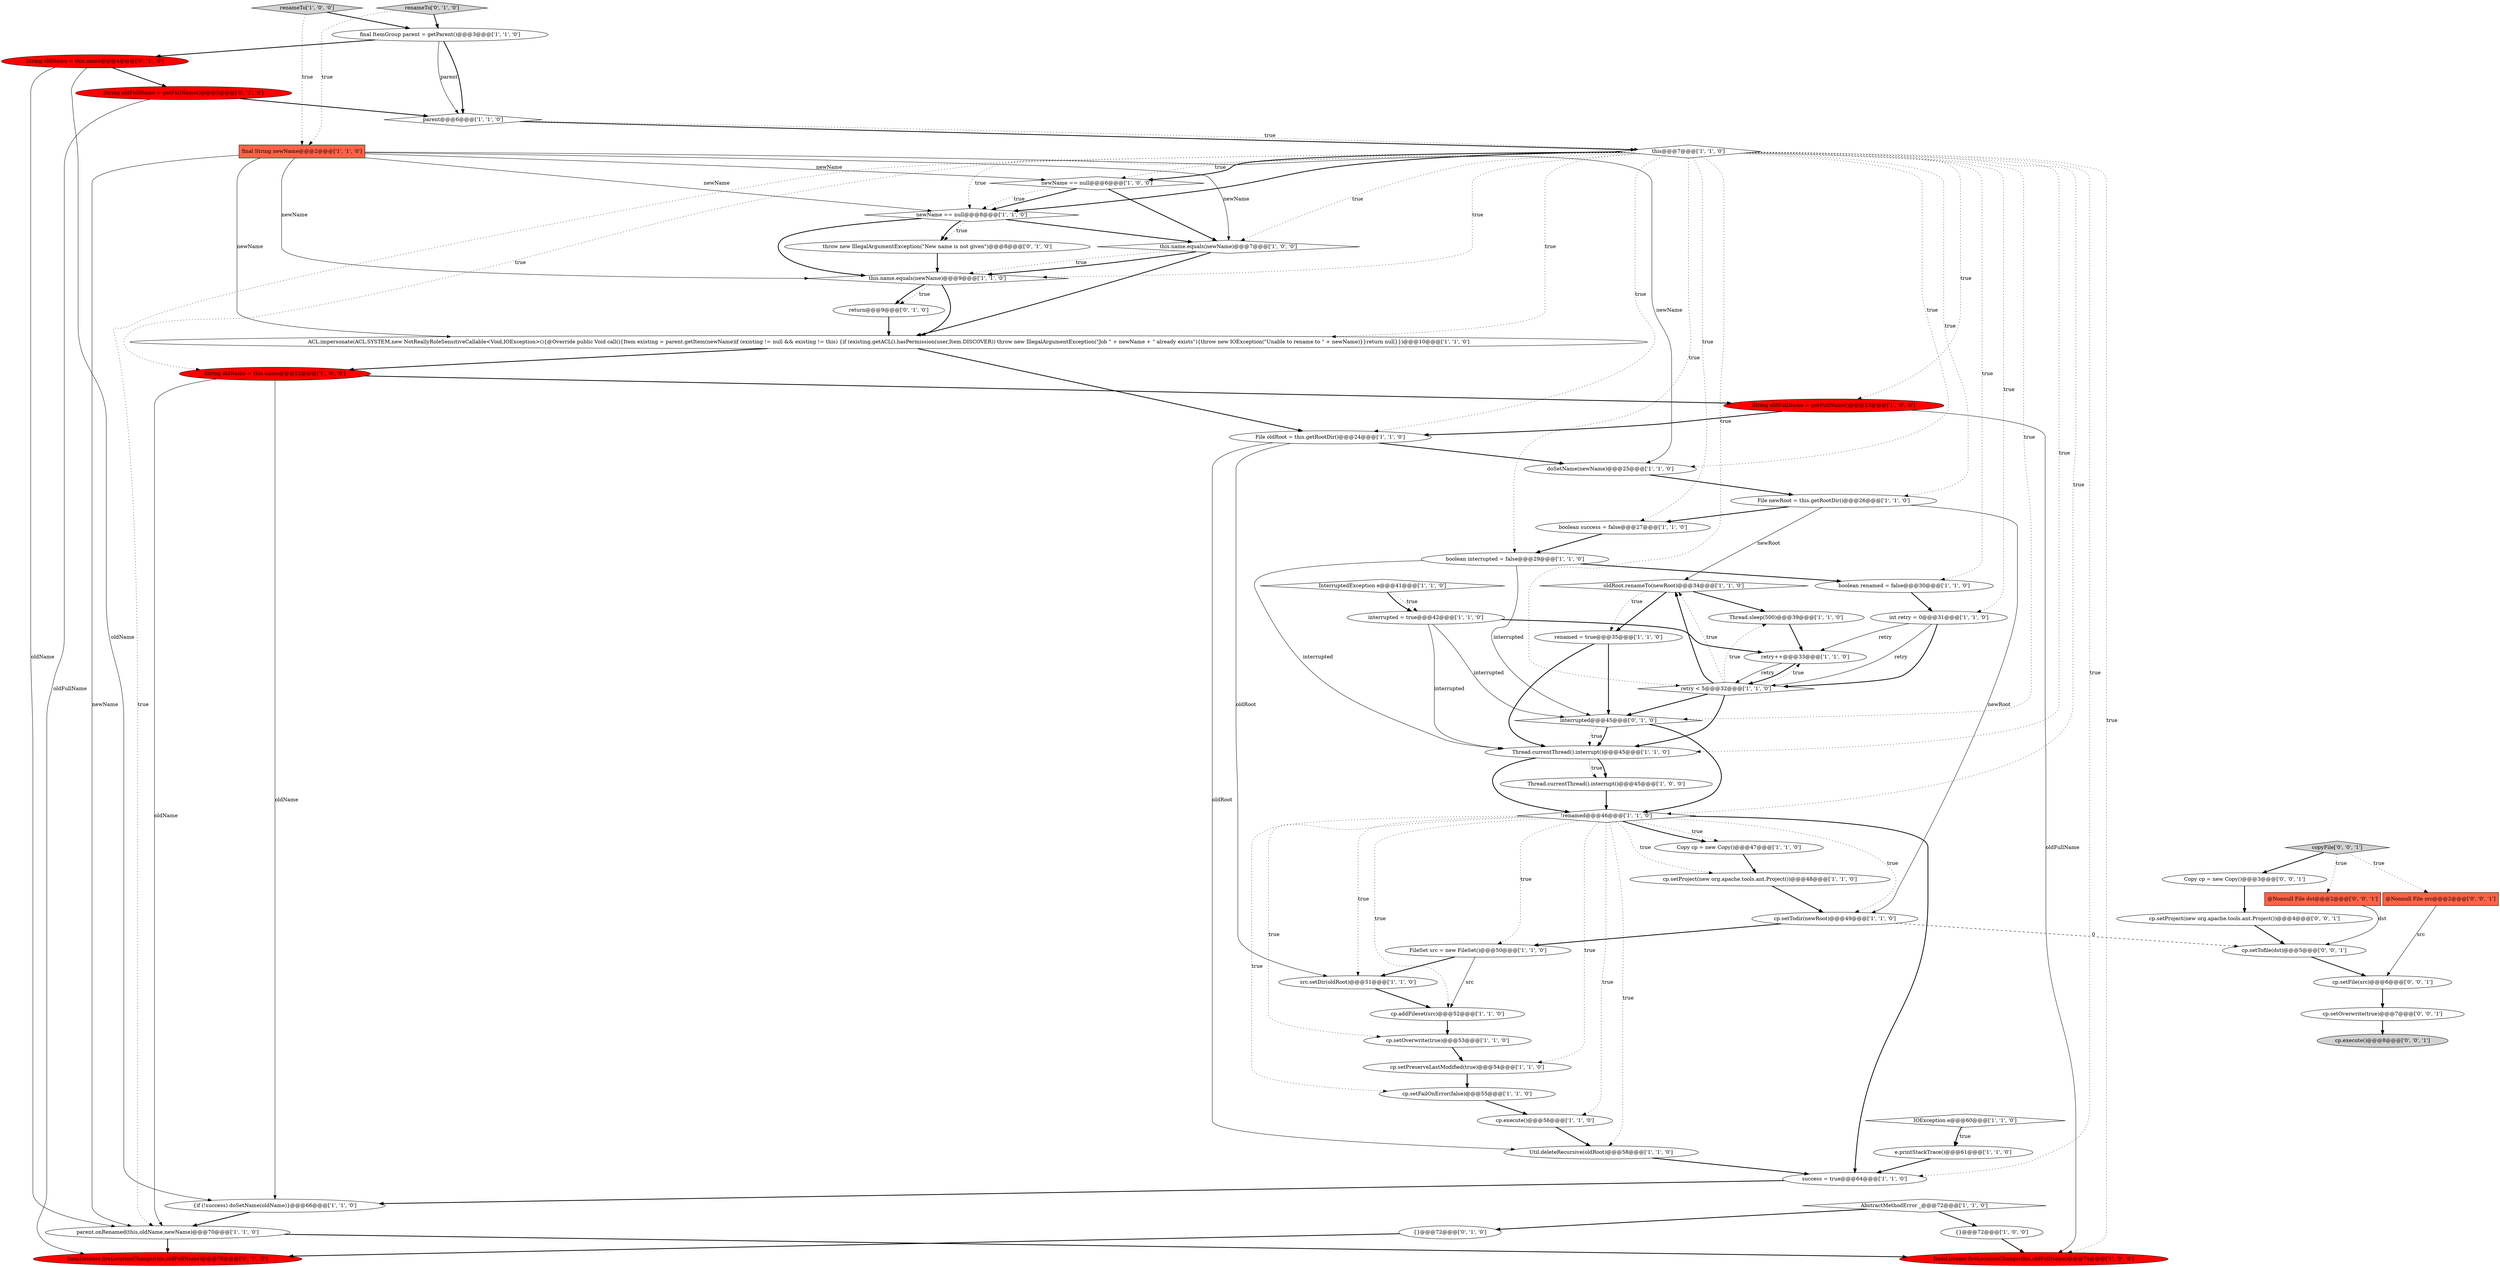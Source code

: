 digraph {
52 [style = filled, label = "throw new IllegalArgumentException(\"New name is not given\")@@@8@@@['0', '1', '0']", fillcolor = white, shape = ellipse image = "AAA0AAABBB2BBB"];
29 [style = filled, label = "oldRoot.renameTo(newRoot)@@@34@@@['1', '1', '0']", fillcolor = white, shape = diamond image = "AAA0AAABBB1BBB"];
7 [style = filled, label = "Thread.sleep(500)@@@39@@@['1', '1', '0']", fillcolor = white, shape = ellipse image = "AAA0AAABBB1BBB"];
11 [style = filled, label = "parent.onRenamed(this,oldName,newName)@@@70@@@['1', '1', '0']", fillcolor = white, shape = ellipse image = "AAA0AAABBB1BBB"];
24 [style = filled, label = "FileSet src = new FileSet()@@@50@@@['1', '1', '0']", fillcolor = white, shape = ellipse image = "AAA0AAABBB1BBB"];
22 [style = filled, label = "File newRoot = this.getRootDir()@@@26@@@['1', '1', '0']", fillcolor = white, shape = ellipse image = "AAA0AAABBB1BBB"];
9 [style = filled, label = "newName == null@@@6@@@['1', '0', '0']", fillcolor = white, shape = diamond image = "AAA0AAABBB1BBB"];
60 [style = filled, label = "cp.setTofile(dst)@@@5@@@['0', '0', '1']", fillcolor = white, shape = ellipse image = "AAA0AAABBB3BBB"];
28 [style = filled, label = "InterruptedException e@@@41@@@['1', '1', '0']", fillcolor = white, shape = diamond image = "AAA0AAABBB1BBB"];
62 [style = filled, label = "cp.setProject(new org.apache.tools.ant.Project())@@@4@@@['0', '0', '1']", fillcolor = white, shape = ellipse image = "AAA0AAABBB3BBB"];
32 [style = filled, label = "Copy cp = new Copy()@@@47@@@['1', '1', '0']", fillcolor = white, shape = ellipse image = "AAA0AAABBB1BBB"];
18 [style = filled, label = "boolean renamed = false@@@30@@@['1', '1', '0']", fillcolor = white, shape = ellipse image = "AAA0AAABBB1BBB"];
20 [style = filled, label = "renameTo['1', '0', '0']", fillcolor = lightgray, shape = diamond image = "AAA0AAABBB1BBB"];
48 [style = filled, label = "{}@@@72@@@['0', '1', '0']", fillcolor = white, shape = ellipse image = "AAA0AAABBB2BBB"];
8 [style = filled, label = "cp.setPreserveLastModified(true)@@@54@@@['1', '1', '0']", fillcolor = white, shape = ellipse image = "AAA0AAABBB1BBB"];
25 [style = filled, label = "File oldRoot = this.getRootDir()@@@24@@@['1', '1', '0']", fillcolor = white, shape = ellipse image = "AAA0AAABBB1BBB"];
5 [style = filled, label = "boolean interrupted = false@@@29@@@['1', '1', '0']", fillcolor = white, shape = ellipse image = "AAA0AAABBB1BBB"];
55 [style = filled, label = "String oldFullName = getFullName()@@@5@@@['0', '1', '0']", fillcolor = red, shape = ellipse image = "AAA1AAABBB2BBB"];
10 [style = filled, label = "this.name.equals(newName)@@@7@@@['1', '0', '0']", fillcolor = white, shape = diamond image = "AAA0AAABBB1BBB"];
56 [style = filled, label = "cp.setFile(src)@@@6@@@['0', '0', '1']", fillcolor = white, shape = ellipse image = "AAA0AAABBB3BBB"];
19 [style = filled, label = "ItemListener.fireLocationChange(this,oldFullName)@@@74@@@['1', '0', '0']", fillcolor = red, shape = ellipse image = "AAA1AAABBB1BBB"];
64 [style = filled, label = "copyFile['0', '0', '1']", fillcolor = lightgray, shape = diamond image = "AAA0AAABBB3BBB"];
36 [style = filled, label = "{if (!success) doSetName(oldName)}@@@66@@@['1', '1', '0']", fillcolor = white, shape = ellipse image = "AAA0AAABBB1BBB"];
3 [style = filled, label = "!renamed@@@46@@@['1', '1', '0']", fillcolor = white, shape = diamond image = "AAA0AAABBB1BBB"];
37 [style = filled, label = "String oldFullName = getFullName()@@@23@@@['1', '0', '0']", fillcolor = red, shape = ellipse image = "AAA1AAABBB1BBB"];
57 [style = filled, label = "@Nonnull File dst@@@2@@@['0', '0', '1']", fillcolor = tomato, shape = box image = "AAA0AAABBB3BBB"];
17 [style = filled, label = "this.name.equals(newName)@@@9@@@['1', '1', '0']", fillcolor = white, shape = diamond image = "AAA0AAABBB1BBB"];
40 [style = filled, label = "renamed = true@@@35@@@['1', '1', '0']", fillcolor = white, shape = ellipse image = "AAA0AAABBB1BBB"];
27 [style = filled, label = "cp.setFailOnError(false)@@@55@@@['1', '1', '0']", fillcolor = white, shape = ellipse image = "AAA0AAABBB1BBB"];
16 [style = filled, label = "e.printStackTrace()@@@61@@@['1', '1', '0']", fillcolor = white, shape = ellipse image = "AAA0AAABBB1BBB"];
14 [style = filled, label = "final String newName@@@2@@@['1', '1', '0']", fillcolor = tomato, shape = box image = "AAA0AAABBB1BBB"];
33 [style = filled, label = "IOException e@@@60@@@['1', '1', '0']", fillcolor = white, shape = diamond image = "AAA0AAABBB1BBB"];
50 [style = filled, label = "renameTo['0', '1', '0']", fillcolor = lightgray, shape = diamond image = "AAA0AAABBB2BBB"];
15 [style = filled, label = "int retry = 0@@@31@@@['1', '1', '0']", fillcolor = white, shape = ellipse image = "AAA0AAABBB1BBB"];
58 [style = filled, label = "Copy cp = new Copy()@@@3@@@['0', '0', '1']", fillcolor = white, shape = ellipse image = "AAA0AAABBB3BBB"];
4 [style = filled, label = "doSetName(newName)@@@25@@@['1', '1', '0']", fillcolor = white, shape = ellipse image = "AAA0AAABBB1BBB"];
35 [style = filled, label = "cp.setOverwrite(true)@@@53@@@['1', '1', '0']", fillcolor = white, shape = ellipse image = "AAA0AAABBB1BBB"];
12 [style = filled, label = "cp.addFileset(src)@@@52@@@['1', '1', '0']", fillcolor = white, shape = ellipse image = "AAA0AAABBB1BBB"];
34 [style = filled, label = "src.setDir(oldRoot)@@@51@@@['1', '1', '0']", fillcolor = white, shape = ellipse image = "AAA0AAABBB1BBB"];
0 [style = filled, label = "{}@@@72@@@['1', '0', '0']", fillcolor = white, shape = ellipse image = "AAA0AAABBB1BBB"];
39 [style = filled, label = "Util.deleteRecursive(oldRoot)@@@58@@@['1', '1', '0']", fillcolor = white, shape = ellipse image = "AAA0AAABBB1BBB"];
42 [style = filled, label = "parent@@@6@@@['1', '1', '0']", fillcolor = white, shape = diamond image = "AAA0AAABBB1BBB"];
46 [style = filled, label = "cp.execute()@@@56@@@['1', '1', '0']", fillcolor = white, shape = ellipse image = "AAA0AAABBB1BBB"];
31 [style = filled, label = "final ItemGroup parent = getParent()@@@3@@@['1', '1', '0']", fillcolor = white, shape = ellipse image = "AAA0AAABBB1BBB"];
21 [style = filled, label = "Thread.currentThread().interrupt()@@@45@@@['1', '0', '0']", fillcolor = white, shape = ellipse image = "AAA0AAABBB1BBB"];
6 [style = filled, label = "success = true@@@64@@@['1', '1', '0']", fillcolor = white, shape = ellipse image = "AAA0AAABBB1BBB"];
2 [style = filled, label = "interrupted = true@@@42@@@['1', '1', '0']", fillcolor = white, shape = ellipse image = "AAA0AAABBB1BBB"];
61 [style = filled, label = "cp.execute()@@@8@@@['0', '0', '1']", fillcolor = lightgray, shape = ellipse image = "AAA0AAABBB3BBB"];
13 [style = filled, label = "this@@@7@@@['1', '1', '0']", fillcolor = white, shape = diamond image = "AAA0AAABBB1BBB"];
41 [style = filled, label = "cp.setTodir(newRoot)@@@49@@@['1', '1', '0']", fillcolor = white, shape = ellipse image = "AAA0AAABBB1BBB"];
59 [style = filled, label = "@Nonnull File src@@@2@@@['0', '0', '1']", fillcolor = tomato, shape = box image = "AAA0AAABBB3BBB"];
54 [style = filled, label = "String oldName = this.name@@@4@@@['0', '1', '0']", fillcolor = red, shape = ellipse image = "AAA1AAABBB2BBB"];
63 [style = filled, label = "cp.setOverwrite(true)@@@7@@@['0', '0', '1']", fillcolor = white, shape = ellipse image = "AAA0AAABBB3BBB"];
23 [style = filled, label = "retry++@@@33@@@['1', '1', '0']", fillcolor = white, shape = ellipse image = "AAA0AAABBB1BBB"];
30 [style = filled, label = "String oldName = this.name@@@22@@@['1', '0', '0']", fillcolor = red, shape = ellipse image = "AAA1AAABBB1BBB"];
49 [style = filled, label = "interrupted@@@45@@@['0', '1', '0']", fillcolor = white, shape = diamond image = "AAA0AAABBB2BBB"];
26 [style = filled, label = "cp.setProject(new org.apache.tools.ant.Project())@@@48@@@['1', '1', '0']", fillcolor = white, shape = ellipse image = "AAA0AAABBB1BBB"];
45 [style = filled, label = "boolean success = false@@@27@@@['1', '1', '0']", fillcolor = white, shape = ellipse image = "AAA0AAABBB1BBB"];
43 [style = filled, label = "newName == null@@@8@@@['1', '1', '0']", fillcolor = white, shape = diamond image = "AAA0AAABBB1BBB"];
51 [style = filled, label = "return@@@9@@@['0', '1', '0']", fillcolor = white, shape = ellipse image = "AAA0AAABBB2BBB"];
44 [style = filled, label = "Thread.currentThread().interrupt()@@@45@@@['1', '1', '0']", fillcolor = white, shape = ellipse image = "AAA0AAABBB1BBB"];
38 [style = filled, label = "retry < 5@@@32@@@['1', '1', '0']", fillcolor = white, shape = diamond image = "AAA0AAABBB1BBB"];
47 [style = filled, label = "AbstractMethodError _@@@72@@@['1', '1', '0']", fillcolor = white, shape = diamond image = "AAA0AAABBB1BBB"];
53 [style = filled, label = "ItemListener.fireLocationChange(this,oldFullName)@@@76@@@['0', '1', '0']", fillcolor = red, shape = ellipse image = "AAA1AAABBB2BBB"];
1 [style = filled, label = "ACL.impersonate(ACL.SYSTEM,new NotReallyRoleSensitiveCallable<Void,IOException>(){@Override public Void call(){Item existing = parent.getItem(newName)if (existing != null && existing != this) {if (existing.getACL().hasPermission(user,Item.DISCOVER)) throw new IllegalArgumentException(\"Job \" + newName + \" already exists\"){throw new IOException(\"Unable to rename to \" + newName)}}return null}})@@@10@@@['1', '1', '0']", fillcolor = white, shape = ellipse image = "AAA0AAABBB1BBB"];
54->55 [style = bold, label=""];
40->49 [style = bold, label=""];
13->49 [style = dotted, label="true"];
44->21 [style = dotted, label="true"];
38->44 [style = bold, label=""];
2->49 [style = solid, label="interrupted"];
5->44 [style = solid, label="interrupted"];
2->44 [style = solid, label="interrupted"];
24->34 [style = bold, label=""];
39->6 [style = bold, label=""];
13->5 [style = dotted, label="true"];
10->17 [style = bold, label=""];
51->1 [style = bold, label=""];
9->10 [style = bold, label=""];
3->35 [style = dotted, label="true"];
9->43 [style = bold, label=""];
1->30 [style = bold, label=""];
13->10 [style = dotted, label="true"];
36->11 [style = bold, label=""];
3->34 [style = dotted, label="true"];
3->27 [style = dotted, label="true"];
2->23 [style = bold, label=""];
58->62 [style = bold, label=""];
3->41 [style = dotted, label="true"];
38->49 [style = bold, label=""];
22->29 [style = solid, label="newRoot"];
38->7 [style = dotted, label="true"];
35->8 [style = bold, label=""];
33->16 [style = dotted, label="true"];
13->37 [style = dotted, label="true"];
13->15 [style = dotted, label="true"];
47->0 [style = bold, label=""];
8->27 [style = bold, label=""];
13->4 [style = dotted, label="true"];
21->3 [style = bold, label=""];
55->53 [style = solid, label="oldFullName"];
13->44 [style = dotted, label="true"];
13->9 [style = dotted, label="true"];
13->6 [style = dotted, label="true"];
13->17 [style = dotted, label="true"];
15->38 [style = bold, label=""];
33->16 [style = bold, label=""];
44->21 [style = bold, label=""];
15->23 [style = solid, label="retry"];
15->38 [style = solid, label="retry"];
47->48 [style = bold, label=""];
13->3 [style = dotted, label="true"];
13->25 [style = dotted, label="true"];
0->19 [style = bold, label=""];
16->6 [style = bold, label=""];
44->3 [style = bold, label=""];
62->60 [style = bold, label=""];
18->15 [style = bold, label=""];
50->14 [style = dotted, label="true"];
28->2 [style = dotted, label="true"];
13->19 [style = dotted, label="true"];
3->26 [style = dotted, label="true"];
14->43 [style = solid, label="newName"];
54->36 [style = solid, label="oldName"];
20->31 [style = bold, label=""];
12->35 [style = bold, label=""];
46->39 [style = bold, label=""];
25->34 [style = solid, label="oldRoot"];
54->11 [style = solid, label="oldName"];
32->26 [style = bold, label=""];
31->42 [style = solid, label="parent"];
17->51 [style = bold, label=""];
27->46 [style = bold, label=""];
13->22 [style = dotted, label="true"];
49->44 [style = dotted, label="true"];
25->39 [style = solid, label="oldRoot"];
50->31 [style = bold, label=""];
13->43 [style = bold, label=""];
38->23 [style = dotted, label="true"];
7->23 [style = bold, label=""];
29->40 [style = dotted, label="true"];
9->43 [style = dotted, label="true"];
14->4 [style = solid, label="newName"];
30->11 [style = solid, label="oldName"];
49->3 [style = bold, label=""];
43->10 [style = bold, label=""];
29->40 [style = bold, label=""];
14->17 [style = solid, label="newName"];
43->52 [style = dotted, label="true"];
10->1 [style = bold, label=""];
37->19 [style = solid, label="oldFullName"];
4->22 [style = bold, label=""];
5->49 [style = solid, label="interrupted"];
60->56 [style = bold, label=""];
13->45 [style = dotted, label="true"];
23->38 [style = solid, label="retry"];
13->18 [style = dotted, label="true"];
64->57 [style = dotted, label="true"];
17->1 [style = bold, label=""];
22->45 [style = bold, label=""];
59->56 [style = solid, label="src"];
14->1 [style = solid, label="newName"];
37->25 [style = bold, label=""];
49->44 [style = bold, label=""];
20->14 [style = dotted, label="true"];
3->6 [style = bold, label=""];
5->18 [style = bold, label=""];
13->38 [style = dotted, label="true"];
55->42 [style = bold, label=""];
3->24 [style = dotted, label="true"];
10->17 [style = dotted, label="true"];
31->42 [style = bold, label=""];
26->41 [style = bold, label=""];
43->17 [style = bold, label=""];
13->30 [style = dotted, label="true"];
3->46 [style = dotted, label="true"];
14->10 [style = solid, label="newName"];
13->11 [style = dotted, label="true"];
13->9 [style = bold, label=""];
24->12 [style = solid, label="src"];
56->63 [style = bold, label=""];
63->61 [style = bold, label=""];
64->58 [style = bold, label=""];
1->25 [style = bold, label=""];
57->60 [style = solid, label="dst"];
31->54 [style = bold, label=""];
40->44 [style = bold, label=""];
30->36 [style = solid, label="oldName"];
42->13 [style = bold, label=""];
3->32 [style = dotted, label="true"];
41->24 [style = bold, label=""];
38->29 [style = bold, label=""];
25->4 [style = bold, label=""];
17->51 [style = dotted, label="true"];
41->60 [style = dashed, label="0"];
48->53 [style = bold, label=""];
43->52 [style = bold, label=""];
30->37 [style = bold, label=""];
11->19 [style = bold, label=""];
34->12 [style = bold, label=""];
52->17 [style = bold, label=""];
6->36 [style = bold, label=""];
13->43 [style = dotted, label="true"];
14->9 [style = solid, label="newName"];
11->53 [style = bold, label=""];
28->2 [style = bold, label=""];
13->1 [style = dotted, label="true"];
64->59 [style = dotted, label="true"];
3->39 [style = dotted, label="true"];
3->12 [style = dotted, label="true"];
23->38 [style = bold, label=""];
29->7 [style = bold, label=""];
38->29 [style = dotted, label="true"];
3->32 [style = bold, label=""];
3->8 [style = dotted, label="true"];
14->11 [style = solid, label="newName"];
22->41 [style = solid, label="newRoot"];
45->5 [style = bold, label=""];
42->13 [style = dotted, label="true"];
}
